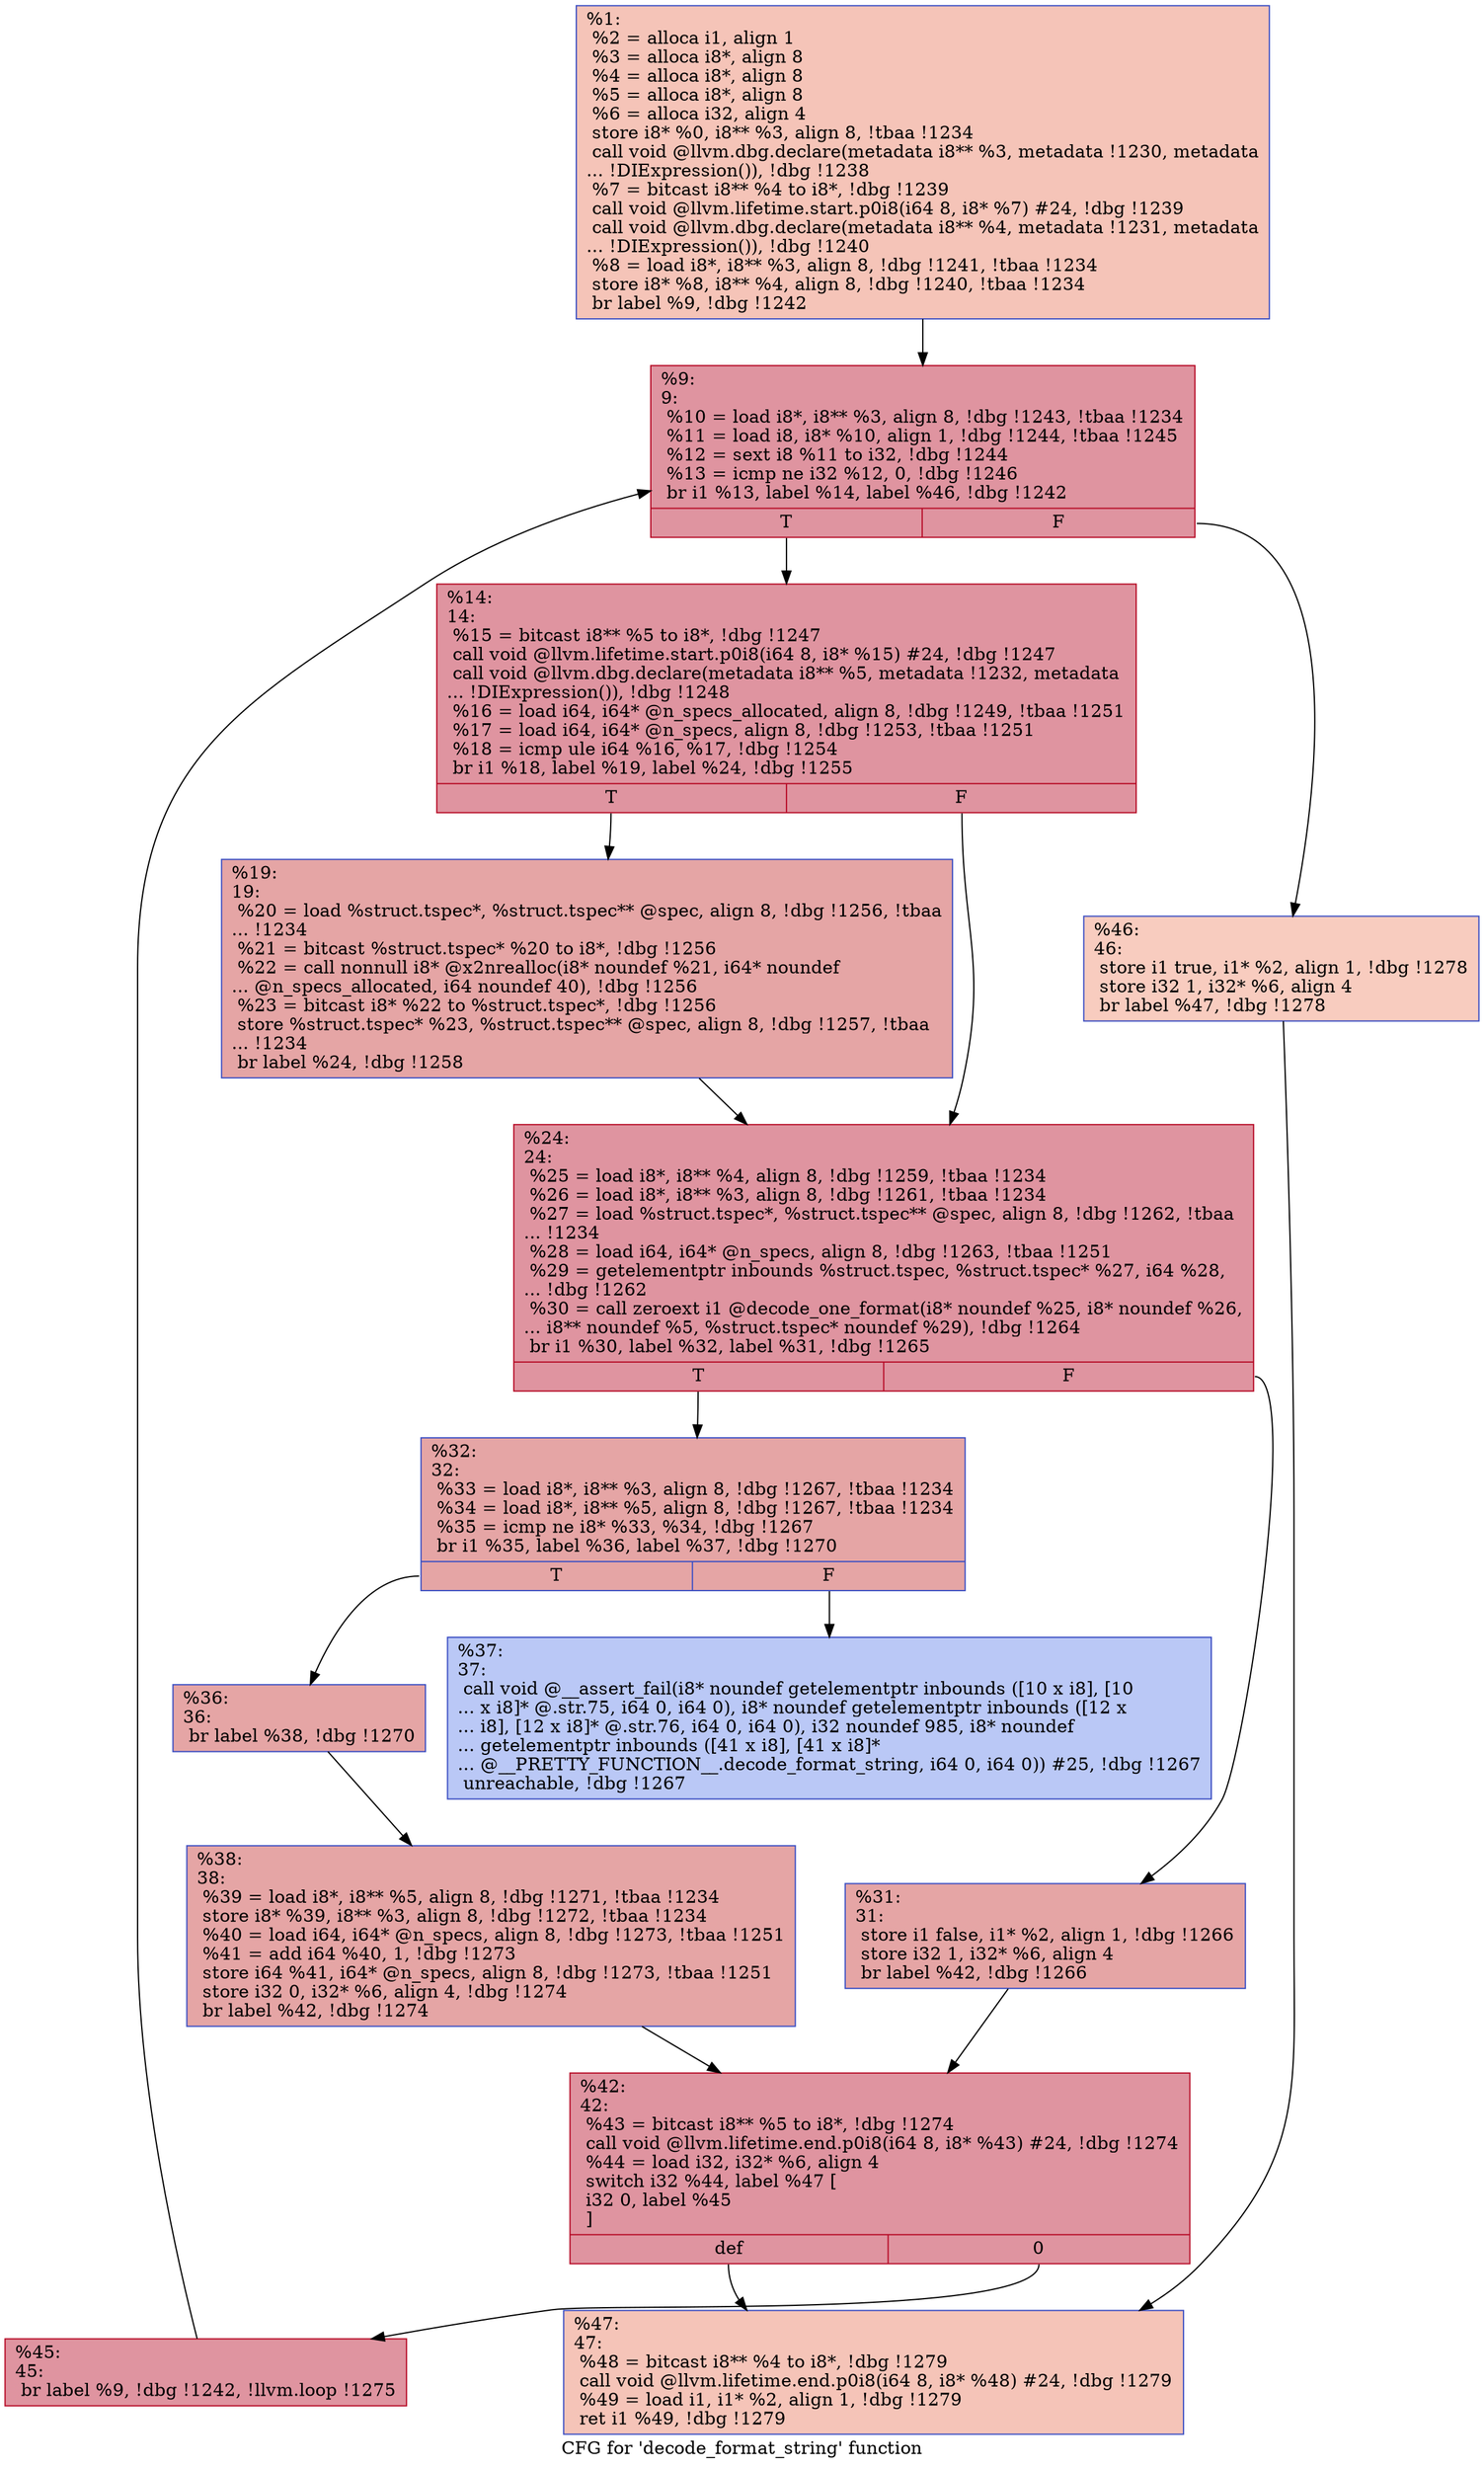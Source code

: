 digraph "CFG for 'decode_format_string' function" {
	label="CFG for 'decode_format_string' function";

	Node0x8f6170 [shape=record,color="#3d50c3ff", style=filled, fillcolor="#e97a5f70",label="{%1:\l  %2 = alloca i1, align 1\l  %3 = alloca i8*, align 8\l  %4 = alloca i8*, align 8\l  %5 = alloca i8*, align 8\l  %6 = alloca i32, align 4\l  store i8* %0, i8** %3, align 8, !tbaa !1234\l  call void @llvm.dbg.declare(metadata i8** %3, metadata !1230, metadata\l... !DIExpression()), !dbg !1238\l  %7 = bitcast i8** %4 to i8*, !dbg !1239\l  call void @llvm.lifetime.start.p0i8(i64 8, i8* %7) #24, !dbg !1239\l  call void @llvm.dbg.declare(metadata i8** %4, metadata !1231, metadata\l... !DIExpression()), !dbg !1240\l  %8 = load i8*, i8** %3, align 8, !dbg !1241, !tbaa !1234\l  store i8* %8, i8** %4, align 8, !dbg !1240, !tbaa !1234\l  br label %9, !dbg !1242\l}"];
	Node0x8f6170 -> Node0x8f6240;
	Node0x8f6240 [shape=record,color="#b70d28ff", style=filled, fillcolor="#b70d2870",label="{%9:\l9:                                                \l  %10 = load i8*, i8** %3, align 8, !dbg !1243, !tbaa !1234\l  %11 = load i8, i8* %10, align 1, !dbg !1244, !tbaa !1245\l  %12 = sext i8 %11 to i32, !dbg !1244\l  %13 = icmp ne i32 %12, 0, !dbg !1246\l  br i1 %13, label %14, label %46, !dbg !1242\l|{<s0>T|<s1>F}}"];
	Node0x8f6240:s0 -> Node0x8f6290;
	Node0x8f6240:s1 -> Node0x8e7cf0;
	Node0x8f6290 [shape=record,color="#b70d28ff", style=filled, fillcolor="#b70d2870",label="{%14:\l14:                                               \l  %15 = bitcast i8** %5 to i8*, !dbg !1247\l  call void @llvm.lifetime.start.p0i8(i64 8, i8* %15) #24, !dbg !1247\l  call void @llvm.dbg.declare(metadata i8** %5, metadata !1232, metadata\l... !DIExpression()), !dbg !1248\l  %16 = load i64, i64* @n_specs_allocated, align 8, !dbg !1249, !tbaa !1251\l  %17 = load i64, i64* @n_specs, align 8, !dbg !1253, !tbaa !1251\l  %18 = icmp ule i64 %16, %17, !dbg !1254\l  br i1 %18, label %19, label %24, !dbg !1255\l|{<s0>T|<s1>F}}"];
	Node0x8f6290:s0 -> Node0x8f62e0;
	Node0x8f6290:s1 -> Node0x8f6330;
	Node0x8f62e0 [shape=record,color="#3d50c3ff", style=filled, fillcolor="#c5333470",label="{%19:\l19:                                               \l  %20 = load %struct.tspec*, %struct.tspec** @spec, align 8, !dbg !1256, !tbaa\l... !1234\l  %21 = bitcast %struct.tspec* %20 to i8*, !dbg !1256\l  %22 = call nonnull i8* @x2nrealloc(i8* noundef %21, i64* noundef\l... @n_specs_allocated, i64 noundef 40), !dbg !1256\l  %23 = bitcast i8* %22 to %struct.tspec*, !dbg !1256\l  store %struct.tspec* %23, %struct.tspec** @spec, align 8, !dbg !1257, !tbaa\l... !1234\l  br label %24, !dbg !1258\l}"];
	Node0x8f62e0 -> Node0x8f6330;
	Node0x8f6330 [shape=record,color="#b70d28ff", style=filled, fillcolor="#b70d2870",label="{%24:\l24:                                               \l  %25 = load i8*, i8** %4, align 8, !dbg !1259, !tbaa !1234\l  %26 = load i8*, i8** %3, align 8, !dbg !1261, !tbaa !1234\l  %27 = load %struct.tspec*, %struct.tspec** @spec, align 8, !dbg !1262, !tbaa\l... !1234\l  %28 = load i64, i64* @n_specs, align 8, !dbg !1263, !tbaa !1251\l  %29 = getelementptr inbounds %struct.tspec, %struct.tspec* %27, i64 %28,\l... !dbg !1262\l  %30 = call zeroext i1 @decode_one_format(i8* noundef %25, i8* noundef %26,\l... i8** noundef %5, %struct.tspec* noundef %29), !dbg !1264\l  br i1 %30, label %32, label %31, !dbg !1265\l|{<s0>T|<s1>F}}"];
	Node0x8f6330:s0 -> Node0x8f63d0;
	Node0x8f6330:s1 -> Node0x8f6380;
	Node0x8f6380 [shape=record,color="#3d50c3ff", style=filled, fillcolor="#c5333470",label="{%31:\l31:                                               \l  store i1 false, i1* %2, align 1, !dbg !1266\l  store i32 1, i32* %6, align 4\l  br label %42, !dbg !1266\l}"];
	Node0x8f6380 -> Node0x8f6510;
	Node0x8f63d0 [shape=record,color="#3d50c3ff", style=filled, fillcolor="#c5333470",label="{%32:\l32:                                               \l  %33 = load i8*, i8** %3, align 8, !dbg !1267, !tbaa !1234\l  %34 = load i8*, i8** %5, align 8, !dbg !1267, !tbaa !1234\l  %35 = icmp ne i8* %33, %34, !dbg !1267\l  br i1 %35, label %36, label %37, !dbg !1270\l|{<s0>T|<s1>F}}"];
	Node0x8f63d0:s0 -> Node0x8f6420;
	Node0x8f63d0:s1 -> Node0x8f6470;
	Node0x8f6420 [shape=record,color="#3d50c3ff", style=filled, fillcolor="#c5333470",label="{%36:\l36:                                               \l  br label %38, !dbg !1270\l}"];
	Node0x8f6420 -> Node0x8f64c0;
	Node0x8f6470 [shape=record,color="#3d50c3ff", style=filled, fillcolor="#6282ea70",label="{%37:\l37:                                               \l  call void @__assert_fail(i8* noundef getelementptr inbounds ([10 x i8], [10\l... x i8]* @.str.75, i64 0, i64 0), i8* noundef getelementptr inbounds ([12 x\l... i8], [12 x i8]* @.str.76, i64 0, i64 0), i32 noundef 985, i8* noundef\l... getelementptr inbounds ([41 x i8], [41 x i8]*\l... @__PRETTY_FUNCTION__.decode_format_string, i64 0, i64 0)) #25, !dbg !1267\l  unreachable, !dbg !1267\l}"];
	Node0x8f64c0 [shape=record,color="#3d50c3ff", style=filled, fillcolor="#c5333470",label="{%38:\l38:                                               \l  %39 = load i8*, i8** %5, align 8, !dbg !1271, !tbaa !1234\l  store i8* %39, i8** %3, align 8, !dbg !1272, !tbaa !1234\l  %40 = load i64, i64* @n_specs, align 8, !dbg !1273, !tbaa !1251\l  %41 = add i64 %40, 1, !dbg !1273\l  store i64 %41, i64* @n_specs, align 8, !dbg !1273, !tbaa !1251\l  store i32 0, i32* %6, align 4, !dbg !1274\l  br label %42, !dbg !1274\l}"];
	Node0x8f64c0 -> Node0x8f6510;
	Node0x8f6510 [shape=record,color="#b70d28ff", style=filled, fillcolor="#b70d2870",label="{%42:\l42:                                               \l  %43 = bitcast i8** %5 to i8*, !dbg !1274\l  call void @llvm.lifetime.end.p0i8(i64 8, i8* %43) #24, !dbg !1274\l  %44 = load i32, i32* %6, align 4\l  switch i32 %44, label %47 [\l    i32 0, label %45\l  ]\l|{<s0>def|<s1>0}}"];
	Node0x8f6510:s0 -> Node0x8e7d40;
	Node0x8f6510:s1 -> Node0x8f6560;
	Node0x8f6560 [shape=record,color="#b70d28ff", style=filled, fillcolor="#b70d2870",label="{%45:\l45:                                               \l  br label %9, !dbg !1242, !llvm.loop !1275\l}"];
	Node0x8f6560 -> Node0x8f6240;
	Node0x8e7cf0 [shape=record,color="#3d50c3ff", style=filled, fillcolor="#f08b6e70",label="{%46:\l46:                                               \l  store i1 true, i1* %2, align 1, !dbg !1278\l  store i32 1, i32* %6, align 4\l  br label %47, !dbg !1278\l}"];
	Node0x8e7cf0 -> Node0x8e7d40;
	Node0x8e7d40 [shape=record,color="#3d50c3ff", style=filled, fillcolor="#e97a5f70",label="{%47:\l47:                                               \l  %48 = bitcast i8** %4 to i8*, !dbg !1279\l  call void @llvm.lifetime.end.p0i8(i64 8, i8* %48) #24, !dbg !1279\l  %49 = load i1, i1* %2, align 1, !dbg !1279\l  ret i1 %49, !dbg !1279\l}"];
}
